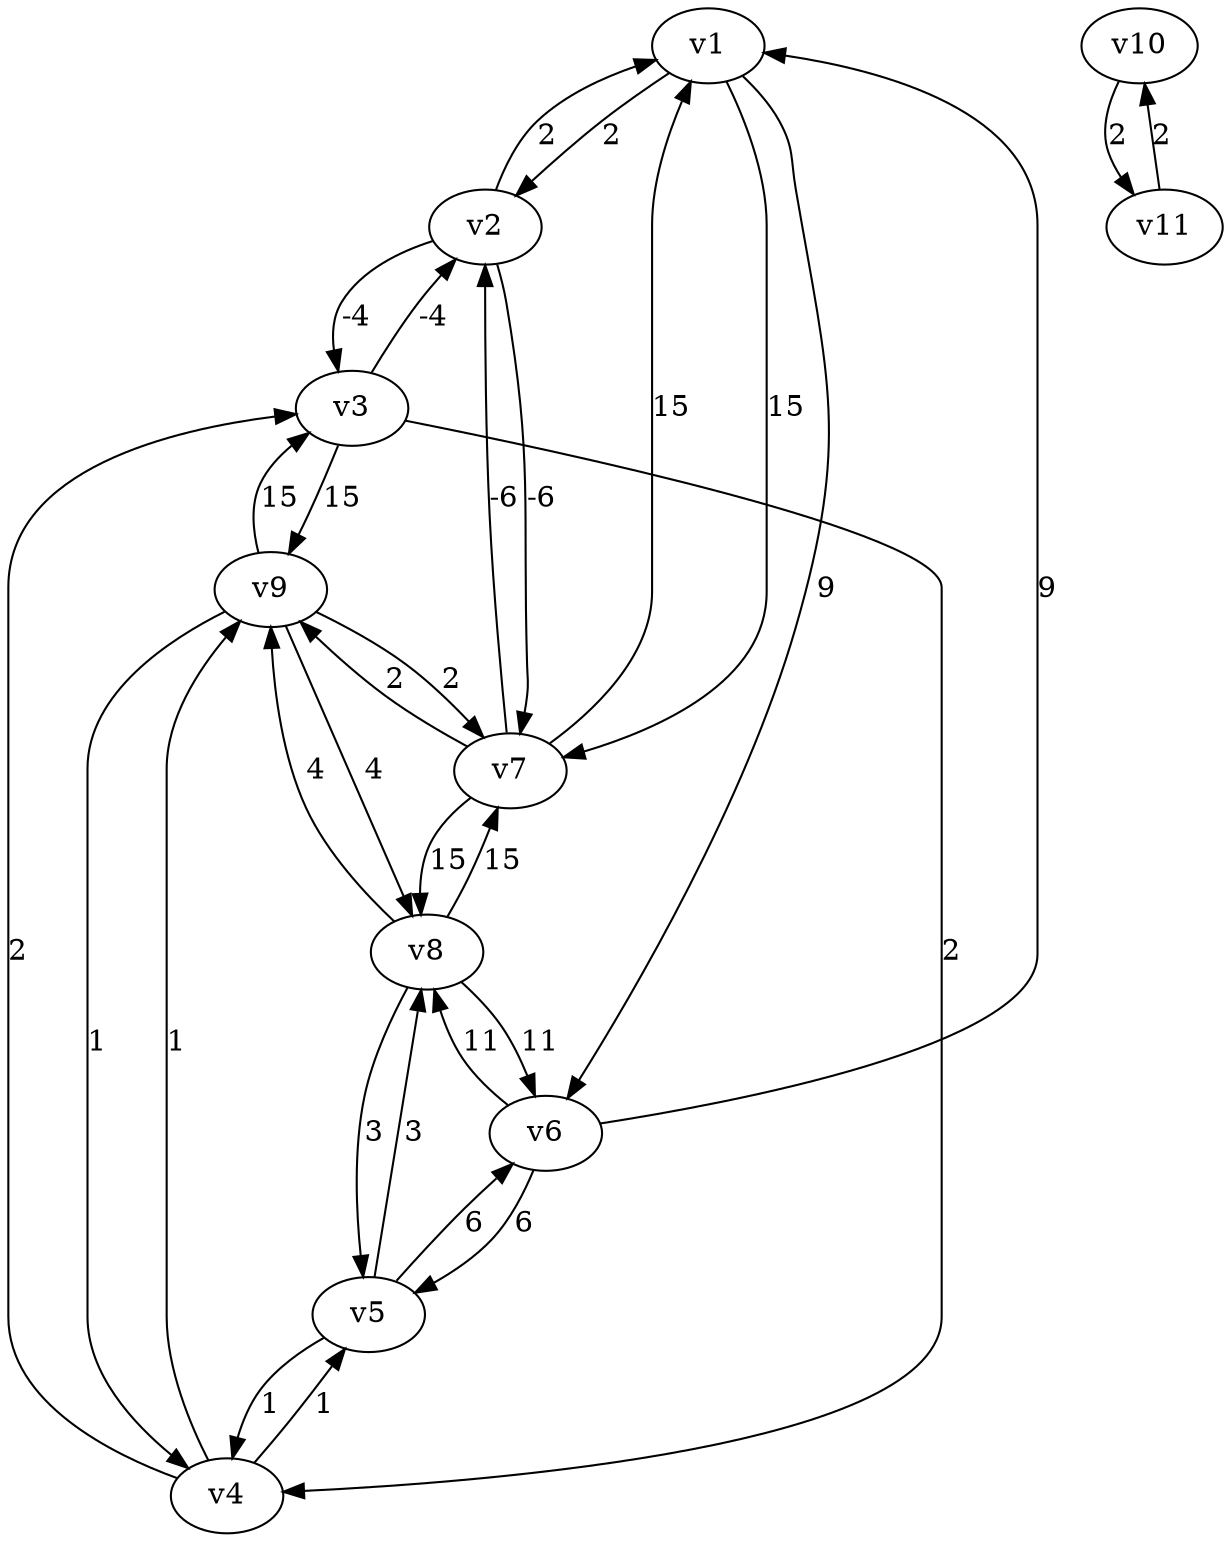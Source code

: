 digraph graph_05
{
v1
v2
v6
v7
v3
v4
v9
v5
v8
v10
v11
v1 -> v2 [label="2"]
v1 -> v6 [label="9"]
v1 -> v7 [label="15"]
v2 -> v1 [label="2"]
v2 -> v7 [label="-6"]
v2 -> v3 [label="-4"]
v6 -> v1 [label="9"]
v6 -> v5 [label="6"]
v6 -> v8 [label="11"]
v7 -> v1 [label="15"]
v7 -> v2 [label="-6"]
v7 -> v9 [label="2"]
v7 -> v8 [label="15"]
v3 -> v2 [label="-4"]
v3 -> v4 [label="2"]
v3 -> v9 [label="15"]
v4 -> v3 [label="2"]
v4 -> v9 [label="1"]
v4 -> v5 [label="1"]
v9 -> v7 [label="2"]
v9 -> v3 [label="15"]
v9 -> v4 [label="1"]
v9 -> v8 [label="4"]
v5 -> v6 [label="6"]
v5 -> v4 [label="1"]
v5 -> v8 [label="3"]
v8 -> v6 [label="11"]
v8 -> v7 [label="15"]
v8 -> v9 [label="4"]
v8 -> v5 [label="3"]
v10 -> v11 [label="2"]
v11 -> v10 [label="2"]
}
